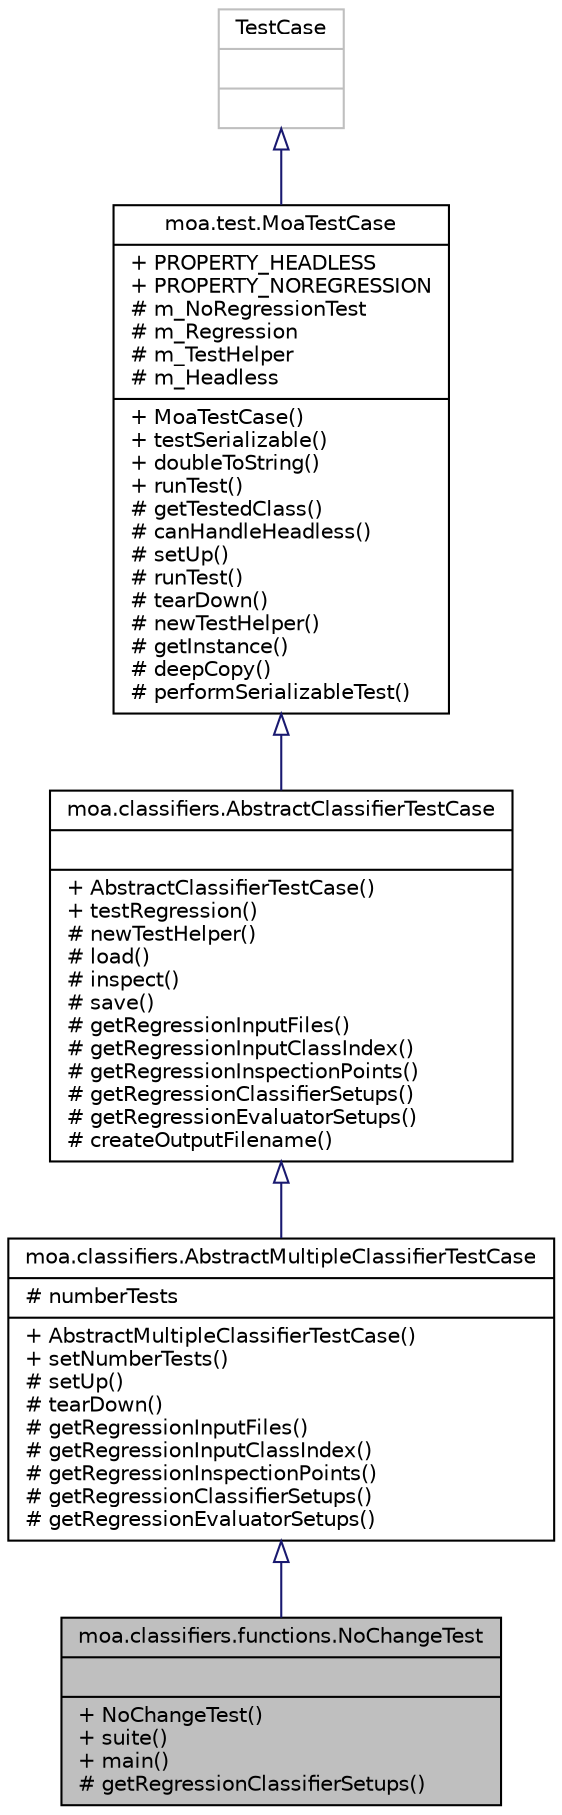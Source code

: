 digraph G
{
  edge [fontname="Helvetica",fontsize="10",labelfontname="Helvetica",labelfontsize="10"];
  node [fontname="Helvetica",fontsize="10",shape=record];
  Node1 [label="{moa.classifiers.functions.NoChangeTest\n||+ NoChangeTest()\l+ suite()\l+ main()\l# getRegressionClassifierSetups()\l}",height=0.2,width=0.4,color="black", fillcolor="grey75", style="filled" fontcolor="black"];
  Node2 -> Node1 [dir=back,color="midnightblue",fontsize="10",style="solid",arrowtail="empty",fontname="Helvetica"];
  Node2 [label="{moa.classifiers.AbstractMultipleClassifierTestCase\n|# numberTests\l|+ AbstractMultipleClassifierTestCase()\l+ setNumberTests()\l# setUp()\l# tearDown()\l# getRegressionInputFiles()\l# getRegressionInputClassIndex()\l# getRegressionInspectionPoints()\l# getRegressionClassifierSetups()\l# getRegressionEvaluatorSetups()\l}",height=0.2,width=0.4,color="black", fillcolor="white", style="filled",URL="$classmoa_1_1classifiers_1_1AbstractMultipleClassifierTestCase.html",tooltip="Ancestor that defines a setting to test a classifier several times with different..."];
  Node3 -> Node2 [dir=back,color="midnightblue",fontsize="10",style="solid",arrowtail="empty",fontname="Helvetica"];
  Node3 [label="{moa.classifiers.AbstractClassifierTestCase\n||+ AbstractClassifierTestCase()\l+ testRegression()\l# newTestHelper()\l# load()\l# inspect()\l# save()\l# getRegressionInputFiles()\l# getRegressionInputClassIndex()\l# getRegressionInspectionPoints()\l# getRegressionClassifierSetups()\l# getRegressionEvaluatorSetups()\l# createOutputFilename()\l}",height=0.2,width=0.4,color="black", fillcolor="white", style="filled",URL="$classmoa_1_1classifiers_1_1AbstractClassifierTestCase.html",tooltip="Ancestor for all classifier test cases."];
  Node4 -> Node3 [dir=back,color="midnightblue",fontsize="10",style="solid",arrowtail="empty",fontname="Helvetica"];
  Node4 [label="{moa.test.MoaTestCase\n|+ PROPERTY_HEADLESS\l+ PROPERTY_NOREGRESSION\l# m_NoRegressionTest\l# m_Regression\l# m_TestHelper\l# m_Headless\l|+ MoaTestCase()\l+ testSerializable()\l+ doubleToString()\l+ runTest()\l# getTestedClass()\l# canHandleHeadless()\l# setUp()\l# runTest()\l# tearDown()\l# newTestHelper()\l# getInstance()\l# deepCopy()\l# performSerializableTest()\l}",height=0.2,width=0.4,color="black", fillcolor="white", style="filled",URL="$classmoa_1_1test_1_1MoaTestCase.html",tooltip="Ancestor for all test cases."];
  Node5 -> Node4 [dir=back,color="midnightblue",fontsize="10",style="solid",arrowtail="empty",fontname="Helvetica"];
  Node5 [label="{TestCase\n||}",height=0.2,width=0.4,color="grey75", fillcolor="white", style="filled"];
}
